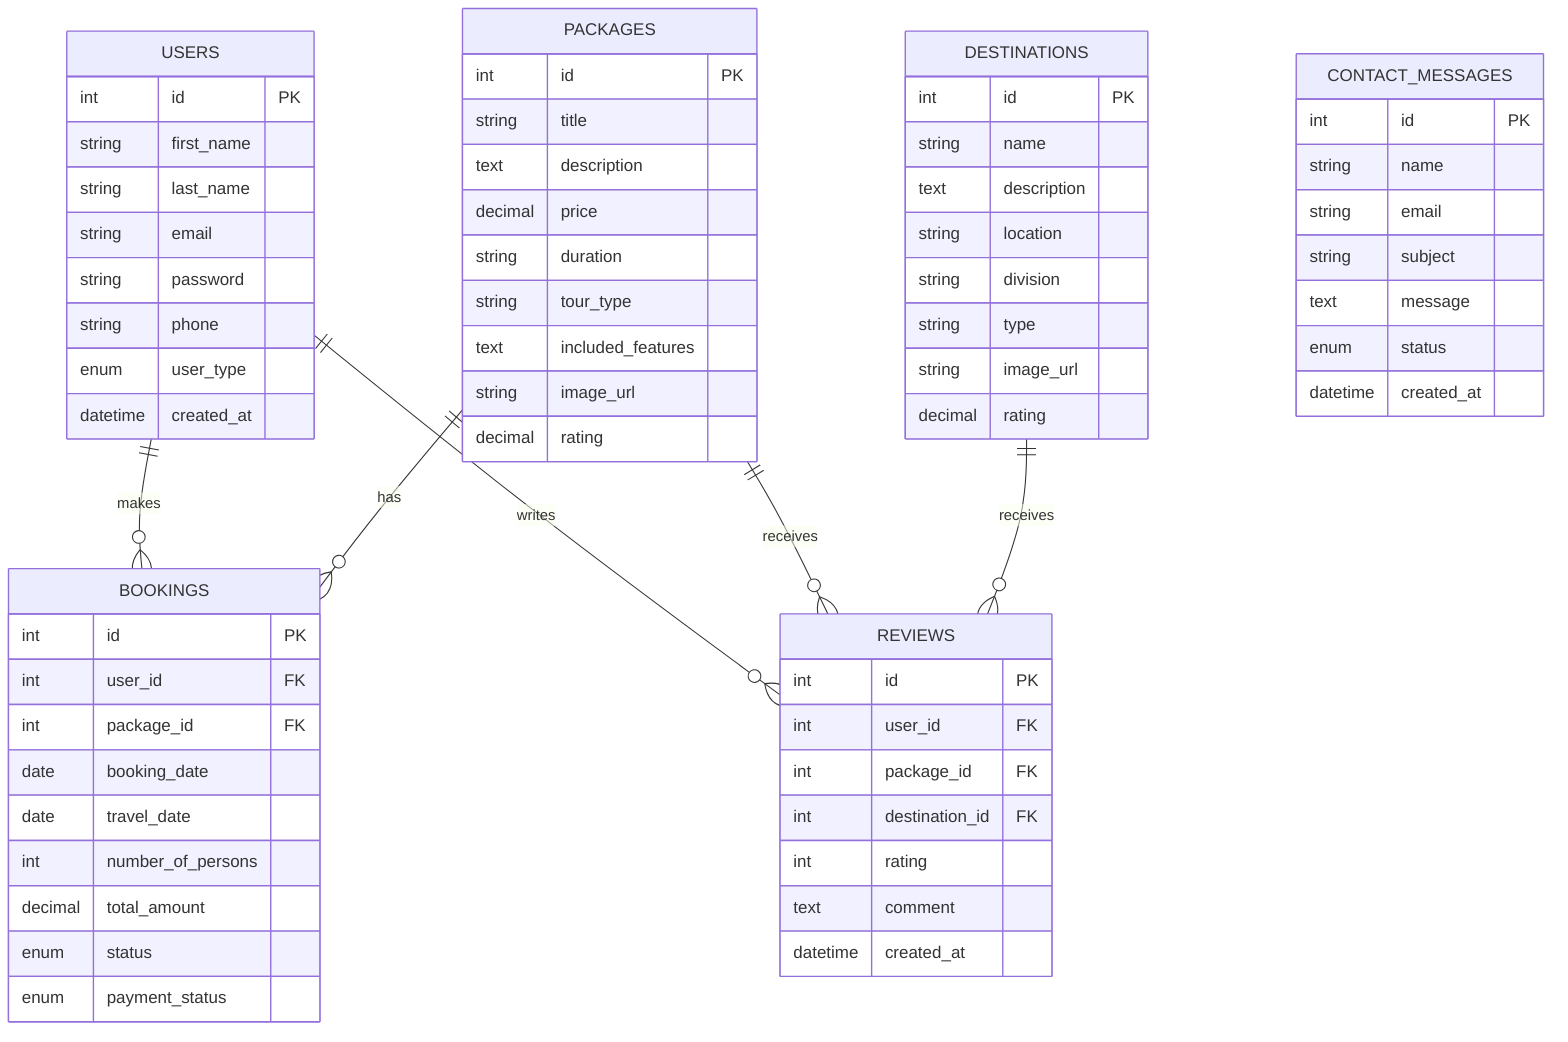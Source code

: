 erDiagram
    USERS ||--o{ BOOKINGS : makes
    USERS ||--o{ REVIEWS : writes
    PACKAGES ||--o{ BOOKINGS : has
    PACKAGES ||--o{ REVIEWS : receives
    DESTINATIONS ||--o{ REVIEWS : receives
    DESTINATIONS {
        int id PK
        string name
        text description
        string location
        string division
        string type
        string image_url
        decimal rating
    }
    USERS {
        int id PK
        string first_name
        string last_name
        string email
        string password
        string phone
        enum user_type
        datetime created_at
    }
    PACKAGES {
        int id PK
        string title
        text description
        decimal price
        string duration
        string tour_type
        text included_features
        string image_url
        decimal rating
    }
    BOOKINGS {
        int id PK
        int user_id FK
        int package_id FK
        date booking_date
        date travel_date
        int number_of_persons
        decimal total_amount
        enum status
        enum payment_status
    }
    REVIEWS {
        int id PK
        int user_id FK
        int package_id FK
        int destination_id FK
        int rating
        text comment
        datetime created_at
    }
    CONTACT_MESSAGES {
        int id PK
        string name
        string email
        string subject
        text message
        enum status
        datetime created_at
    }